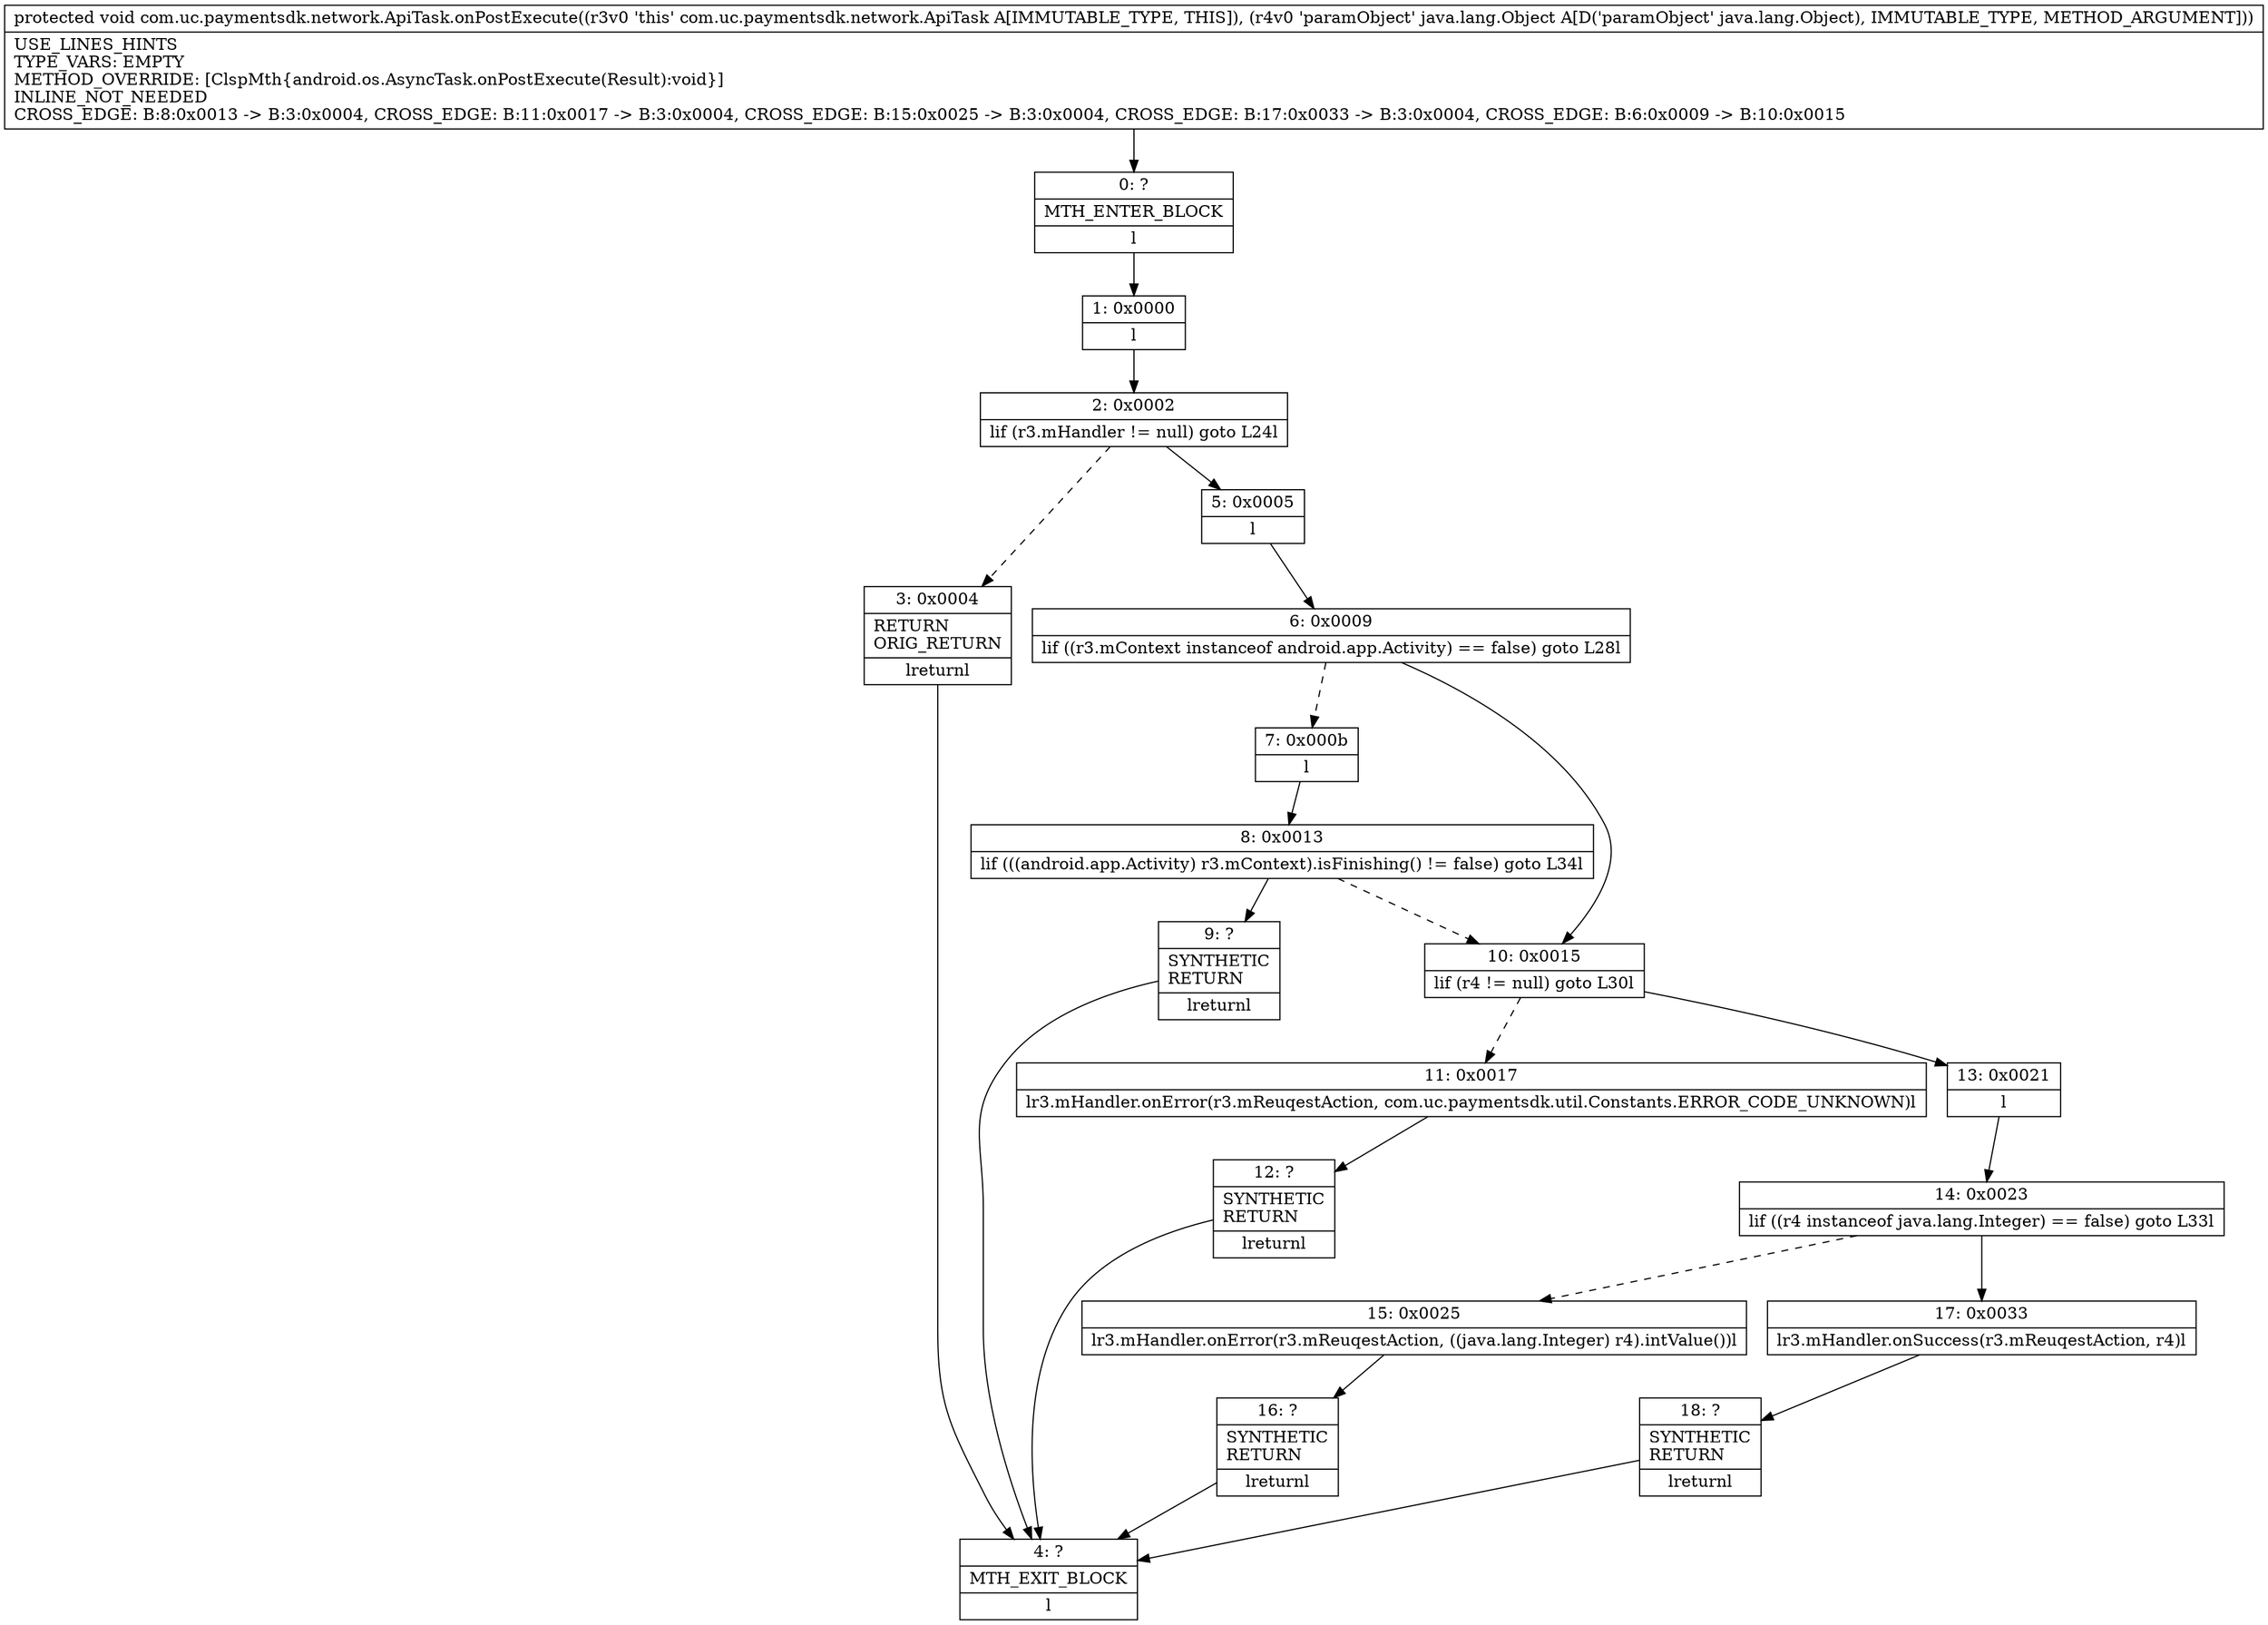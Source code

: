 digraph "CFG forcom.uc.paymentsdk.network.ApiTask.onPostExecute(Ljava\/lang\/Object;)V" {
Node_0 [shape=record,label="{0\:\ ?|MTH_ENTER_BLOCK\l|l}"];
Node_1 [shape=record,label="{1\:\ 0x0000|l}"];
Node_2 [shape=record,label="{2\:\ 0x0002|lif (r3.mHandler != null) goto L24l}"];
Node_3 [shape=record,label="{3\:\ 0x0004|RETURN\lORIG_RETURN\l|lreturnl}"];
Node_4 [shape=record,label="{4\:\ ?|MTH_EXIT_BLOCK\l|l}"];
Node_5 [shape=record,label="{5\:\ 0x0005|l}"];
Node_6 [shape=record,label="{6\:\ 0x0009|lif ((r3.mContext instanceof android.app.Activity) == false) goto L28l}"];
Node_7 [shape=record,label="{7\:\ 0x000b|l}"];
Node_8 [shape=record,label="{8\:\ 0x0013|lif (((android.app.Activity) r3.mContext).isFinishing() != false) goto L34l}"];
Node_9 [shape=record,label="{9\:\ ?|SYNTHETIC\lRETURN\l|lreturnl}"];
Node_10 [shape=record,label="{10\:\ 0x0015|lif (r4 != null) goto L30l}"];
Node_11 [shape=record,label="{11\:\ 0x0017|lr3.mHandler.onError(r3.mReuqestAction, com.uc.paymentsdk.util.Constants.ERROR_CODE_UNKNOWN)l}"];
Node_12 [shape=record,label="{12\:\ ?|SYNTHETIC\lRETURN\l|lreturnl}"];
Node_13 [shape=record,label="{13\:\ 0x0021|l}"];
Node_14 [shape=record,label="{14\:\ 0x0023|lif ((r4 instanceof java.lang.Integer) == false) goto L33l}"];
Node_15 [shape=record,label="{15\:\ 0x0025|lr3.mHandler.onError(r3.mReuqestAction, ((java.lang.Integer) r4).intValue())l}"];
Node_16 [shape=record,label="{16\:\ ?|SYNTHETIC\lRETURN\l|lreturnl}"];
Node_17 [shape=record,label="{17\:\ 0x0033|lr3.mHandler.onSuccess(r3.mReuqestAction, r4)l}"];
Node_18 [shape=record,label="{18\:\ ?|SYNTHETIC\lRETURN\l|lreturnl}"];
MethodNode[shape=record,label="{protected void com.uc.paymentsdk.network.ApiTask.onPostExecute((r3v0 'this' com.uc.paymentsdk.network.ApiTask A[IMMUTABLE_TYPE, THIS]), (r4v0 'paramObject' java.lang.Object A[D('paramObject' java.lang.Object), IMMUTABLE_TYPE, METHOD_ARGUMENT]))  | USE_LINES_HINTS\lTYPE_VARS: EMPTY\lMETHOD_OVERRIDE: [ClspMth\{android.os.AsyncTask.onPostExecute(Result):void\}]\lINLINE_NOT_NEEDED\lCROSS_EDGE: B:8:0x0013 \-\> B:3:0x0004, CROSS_EDGE: B:11:0x0017 \-\> B:3:0x0004, CROSS_EDGE: B:15:0x0025 \-\> B:3:0x0004, CROSS_EDGE: B:17:0x0033 \-\> B:3:0x0004, CROSS_EDGE: B:6:0x0009 \-\> B:10:0x0015\l}"];
MethodNode -> Node_0;
Node_0 -> Node_1;
Node_1 -> Node_2;
Node_2 -> Node_3[style=dashed];
Node_2 -> Node_5;
Node_3 -> Node_4;
Node_5 -> Node_6;
Node_6 -> Node_7[style=dashed];
Node_6 -> Node_10;
Node_7 -> Node_8;
Node_8 -> Node_10[style=dashed];
Node_8 -> Node_9;
Node_9 -> Node_4;
Node_10 -> Node_11[style=dashed];
Node_10 -> Node_13;
Node_11 -> Node_12;
Node_12 -> Node_4;
Node_13 -> Node_14;
Node_14 -> Node_15[style=dashed];
Node_14 -> Node_17;
Node_15 -> Node_16;
Node_16 -> Node_4;
Node_17 -> Node_18;
Node_18 -> Node_4;
}

